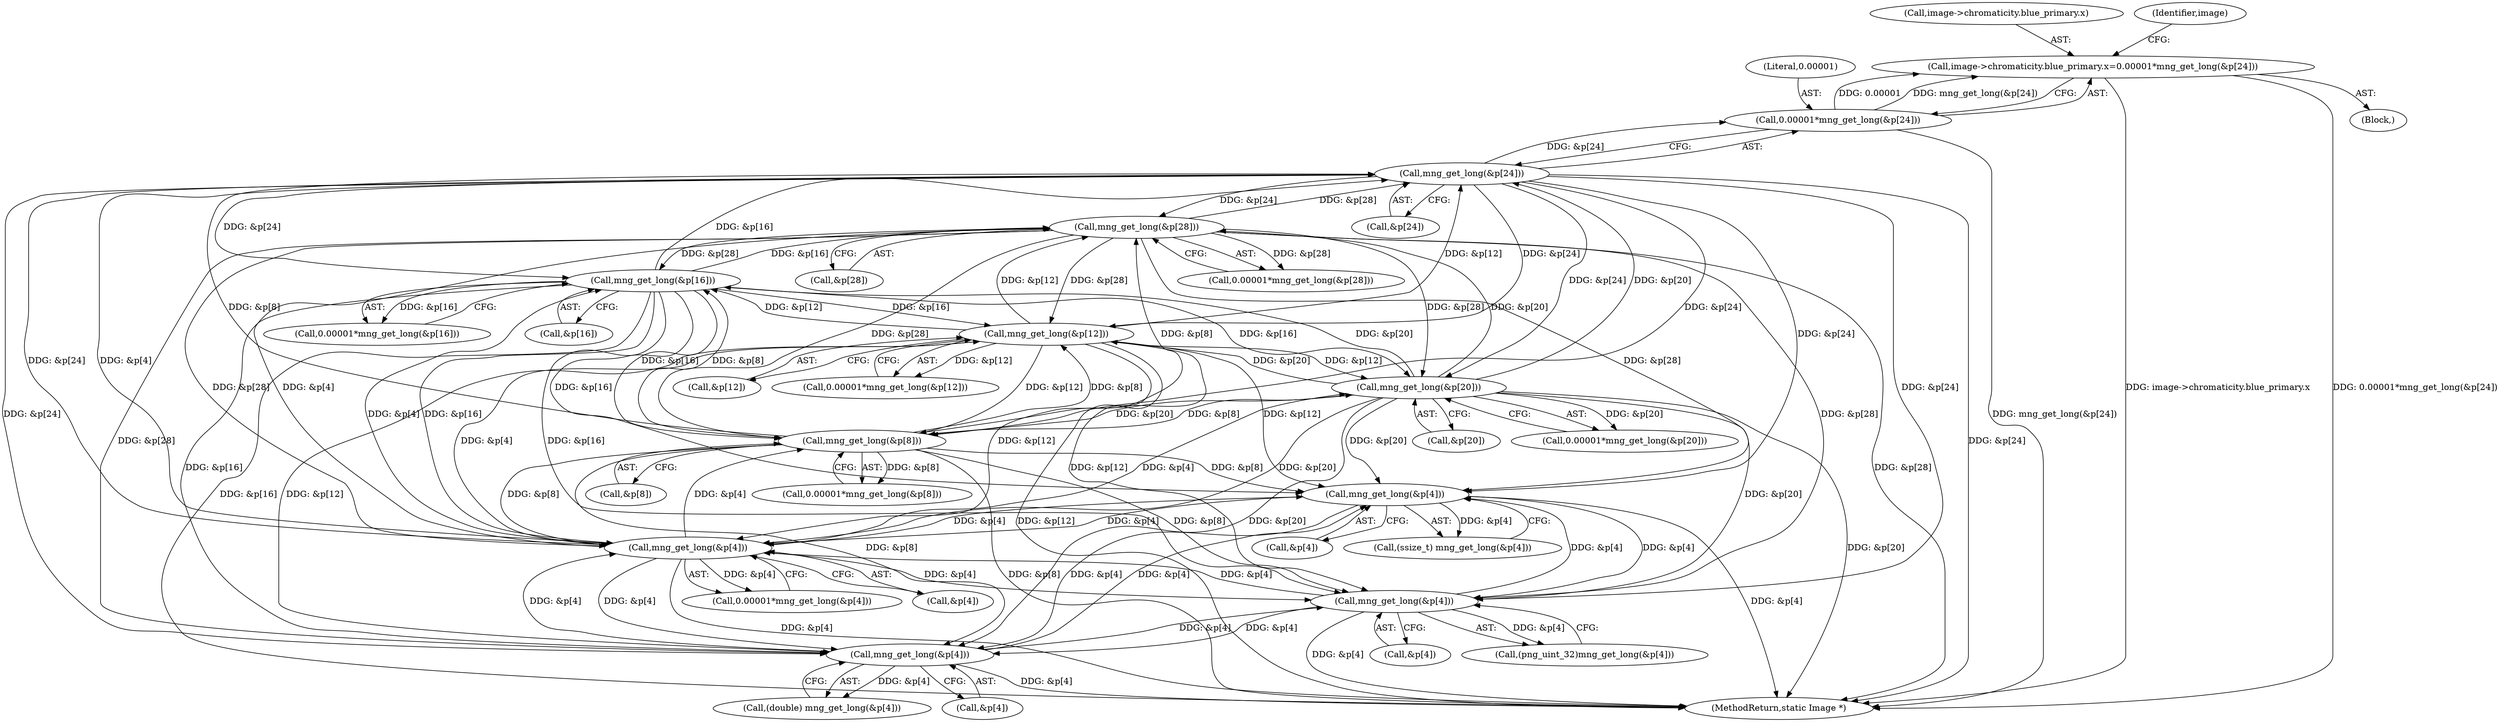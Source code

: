 digraph "0_ImageMagick6_1007b98f8795ad4bea6bc5f68a32d83e982fdae4@pointer" {
"1001362" [label="(Call,image->chromaticity.blue_primary.x=0.00001*mng_get_long(&p[24]))"];
"1001370" [label="(Call,0.00001*mng_get_long(&p[24]))"];
"1001372" [label="(Call,mng_get_long(&p[24]))"];
"1001387" [label="(Call,mng_get_long(&p[28]))"];
"1001342" [label="(Call,mng_get_long(&p[16]))"];
"1001327" [label="(Call,mng_get_long(&p[12]))"];
"1001357" [label="(Call,mng_get_long(&p[20]))"];
"1001297" [label="(Call,mng_get_long(&p[4]))"];
"1001599" [label="(Call,mng_get_long(&p[4]))"];
"1000462" [label="(Call,mng_get_long(&p[4]))"];
"1001537" [label="(Call,mng_get_long(&p[4]))"];
"1001312" [label="(Call,mng_get_long(&p[8]))"];
"1001297" [label="(Call,mng_get_long(&p[4]))"];
"1001385" [label="(Call,0.00001*mng_get_long(&p[28]))"];
"1001312" [label="(Call,mng_get_long(&p[8]))"];
"1002336" [label="(MethodReturn,static Image *)"];
"1001599" [label="(Call,mng_get_long(&p[4]))"];
"1001535" [label="(Call,(ssize_t) mng_get_long(&p[4]))"];
"1001371" [label="(Literal,0.00001)"];
"1001313" [label="(Call,&p[8])"];
"1000463" [label="(Call,&p[4])"];
"1001597" [label="(Call,(double) mng_get_long(&p[4]))"];
"1001363" [label="(Call,image->chromaticity.blue_primary.x)"];
"1001362" [label="(Call,image->chromaticity.blue_primary.x=0.00001*mng_get_long(&p[24]))"];
"1001381" [label="(Identifier,image)"];
"1001343" [label="(Call,&p[16])"];
"1000462" [label="(Call,mng_get_long(&p[4]))"];
"1001387" [label="(Call,mng_get_long(&p[28]))"];
"1001537" [label="(Call,mng_get_long(&p[4]))"];
"1001295" [label="(Call,0.00001*mng_get_long(&p[4]))"];
"1001370" [label="(Call,0.00001*mng_get_long(&p[24]))"];
"1001538" [label="(Call,&p[4])"];
"1001310" [label="(Call,0.00001*mng_get_long(&p[8]))"];
"1001340" [label="(Call,0.00001*mng_get_long(&p[16]))"];
"1001342" [label="(Call,mng_get_long(&p[16]))"];
"1001274" [label="(Block,)"];
"1001357" [label="(Call,mng_get_long(&p[20]))"];
"1001298" [label="(Call,&p[4])"];
"1001328" [label="(Call,&p[12])"];
"1001373" [label="(Call,&p[24])"];
"1001327" [label="(Call,mng_get_long(&p[12]))"];
"1001372" [label="(Call,mng_get_long(&p[24]))"];
"1001388" [label="(Call,&p[28])"];
"1001355" [label="(Call,0.00001*mng_get_long(&p[20]))"];
"1001600" [label="(Call,&p[4])"];
"1001325" [label="(Call,0.00001*mng_get_long(&p[12]))"];
"1000460" [label="(Call,(png_uint_32)mng_get_long(&p[4]))"];
"1001358" [label="(Call,&p[20])"];
"1001362" -> "1001274"  [label="AST: "];
"1001362" -> "1001370"  [label="CFG: "];
"1001363" -> "1001362"  [label="AST: "];
"1001370" -> "1001362"  [label="AST: "];
"1001381" -> "1001362"  [label="CFG: "];
"1001362" -> "1002336"  [label="DDG: image->chromaticity.blue_primary.x"];
"1001362" -> "1002336"  [label="DDG: 0.00001*mng_get_long(&p[24])"];
"1001370" -> "1001362"  [label="DDG: 0.00001"];
"1001370" -> "1001362"  [label="DDG: mng_get_long(&p[24])"];
"1001370" -> "1001372"  [label="CFG: "];
"1001371" -> "1001370"  [label="AST: "];
"1001372" -> "1001370"  [label="AST: "];
"1001370" -> "1002336"  [label="DDG: mng_get_long(&p[24])"];
"1001372" -> "1001370"  [label="DDG: &p[24]"];
"1001372" -> "1001373"  [label="CFG: "];
"1001373" -> "1001372"  [label="AST: "];
"1001372" -> "1002336"  [label="DDG: &p[24]"];
"1001372" -> "1000462"  [label="DDG: &p[24]"];
"1001372" -> "1001297"  [label="DDG: &p[24]"];
"1001372" -> "1001312"  [label="DDG: &p[24]"];
"1001372" -> "1001327"  [label="DDG: &p[24]"];
"1001372" -> "1001342"  [label="DDG: &p[24]"];
"1001372" -> "1001357"  [label="DDG: &p[24]"];
"1001387" -> "1001372"  [label="DDG: &p[28]"];
"1001342" -> "1001372"  [label="DDG: &p[16]"];
"1001327" -> "1001372"  [label="DDG: &p[12]"];
"1001357" -> "1001372"  [label="DDG: &p[20]"];
"1001297" -> "1001372"  [label="DDG: &p[4]"];
"1001312" -> "1001372"  [label="DDG: &p[8]"];
"1001372" -> "1001387"  [label="DDG: &p[24]"];
"1001372" -> "1001537"  [label="DDG: &p[24]"];
"1001372" -> "1001599"  [label="DDG: &p[24]"];
"1001387" -> "1001385"  [label="AST: "];
"1001387" -> "1001388"  [label="CFG: "];
"1001388" -> "1001387"  [label="AST: "];
"1001385" -> "1001387"  [label="CFG: "];
"1001387" -> "1002336"  [label="DDG: &p[28]"];
"1001387" -> "1000462"  [label="DDG: &p[28]"];
"1001387" -> "1001297"  [label="DDG: &p[28]"];
"1001387" -> "1001312"  [label="DDG: &p[28]"];
"1001387" -> "1001327"  [label="DDG: &p[28]"];
"1001387" -> "1001342"  [label="DDG: &p[28]"];
"1001387" -> "1001357"  [label="DDG: &p[28]"];
"1001387" -> "1001385"  [label="DDG: &p[28]"];
"1001342" -> "1001387"  [label="DDG: &p[16]"];
"1001327" -> "1001387"  [label="DDG: &p[12]"];
"1001357" -> "1001387"  [label="DDG: &p[20]"];
"1001297" -> "1001387"  [label="DDG: &p[4]"];
"1001312" -> "1001387"  [label="DDG: &p[8]"];
"1001387" -> "1001537"  [label="DDG: &p[28]"];
"1001387" -> "1001599"  [label="DDG: &p[28]"];
"1001342" -> "1001340"  [label="AST: "];
"1001342" -> "1001343"  [label="CFG: "];
"1001343" -> "1001342"  [label="AST: "];
"1001340" -> "1001342"  [label="CFG: "];
"1001342" -> "1002336"  [label="DDG: &p[16]"];
"1001342" -> "1000462"  [label="DDG: &p[16]"];
"1001342" -> "1001297"  [label="DDG: &p[16]"];
"1001342" -> "1001312"  [label="DDG: &p[16]"];
"1001342" -> "1001327"  [label="DDG: &p[16]"];
"1001342" -> "1001340"  [label="DDG: &p[16]"];
"1001327" -> "1001342"  [label="DDG: &p[12]"];
"1001357" -> "1001342"  [label="DDG: &p[20]"];
"1001297" -> "1001342"  [label="DDG: &p[4]"];
"1001312" -> "1001342"  [label="DDG: &p[8]"];
"1001342" -> "1001357"  [label="DDG: &p[16]"];
"1001342" -> "1001537"  [label="DDG: &p[16]"];
"1001342" -> "1001599"  [label="DDG: &p[16]"];
"1001327" -> "1001325"  [label="AST: "];
"1001327" -> "1001328"  [label="CFG: "];
"1001328" -> "1001327"  [label="AST: "];
"1001325" -> "1001327"  [label="CFG: "];
"1001327" -> "1002336"  [label="DDG: &p[12]"];
"1001327" -> "1000462"  [label="DDG: &p[12]"];
"1001327" -> "1001297"  [label="DDG: &p[12]"];
"1001327" -> "1001312"  [label="DDG: &p[12]"];
"1001327" -> "1001325"  [label="DDG: &p[12]"];
"1001357" -> "1001327"  [label="DDG: &p[20]"];
"1001297" -> "1001327"  [label="DDG: &p[4]"];
"1001312" -> "1001327"  [label="DDG: &p[8]"];
"1001327" -> "1001357"  [label="DDG: &p[12]"];
"1001327" -> "1001537"  [label="DDG: &p[12]"];
"1001327" -> "1001599"  [label="DDG: &p[12]"];
"1001357" -> "1001355"  [label="AST: "];
"1001357" -> "1001358"  [label="CFG: "];
"1001358" -> "1001357"  [label="AST: "];
"1001355" -> "1001357"  [label="CFG: "];
"1001357" -> "1002336"  [label="DDG: &p[20]"];
"1001357" -> "1000462"  [label="DDG: &p[20]"];
"1001357" -> "1001297"  [label="DDG: &p[20]"];
"1001357" -> "1001312"  [label="DDG: &p[20]"];
"1001357" -> "1001355"  [label="DDG: &p[20]"];
"1001297" -> "1001357"  [label="DDG: &p[4]"];
"1001312" -> "1001357"  [label="DDG: &p[8]"];
"1001357" -> "1001537"  [label="DDG: &p[20]"];
"1001357" -> "1001599"  [label="DDG: &p[20]"];
"1001297" -> "1001295"  [label="AST: "];
"1001297" -> "1001298"  [label="CFG: "];
"1001298" -> "1001297"  [label="AST: "];
"1001295" -> "1001297"  [label="CFG: "];
"1001297" -> "1002336"  [label="DDG: &p[4]"];
"1001297" -> "1000462"  [label="DDG: &p[4]"];
"1001297" -> "1001295"  [label="DDG: &p[4]"];
"1001599" -> "1001297"  [label="DDG: &p[4]"];
"1000462" -> "1001297"  [label="DDG: &p[4]"];
"1001537" -> "1001297"  [label="DDG: &p[4]"];
"1001312" -> "1001297"  [label="DDG: &p[8]"];
"1001297" -> "1001312"  [label="DDG: &p[4]"];
"1001297" -> "1001537"  [label="DDG: &p[4]"];
"1001297" -> "1001599"  [label="DDG: &p[4]"];
"1001599" -> "1001597"  [label="AST: "];
"1001599" -> "1001600"  [label="CFG: "];
"1001600" -> "1001599"  [label="AST: "];
"1001597" -> "1001599"  [label="CFG: "];
"1001599" -> "1002336"  [label="DDG: &p[4]"];
"1001599" -> "1000462"  [label="DDG: &p[4]"];
"1001599" -> "1001537"  [label="DDG: &p[4]"];
"1001599" -> "1001597"  [label="DDG: &p[4]"];
"1000462" -> "1001599"  [label="DDG: &p[4]"];
"1001537" -> "1001599"  [label="DDG: &p[4]"];
"1001312" -> "1001599"  [label="DDG: &p[8]"];
"1000462" -> "1000460"  [label="AST: "];
"1000462" -> "1000463"  [label="CFG: "];
"1000463" -> "1000462"  [label="AST: "];
"1000460" -> "1000462"  [label="CFG: "];
"1000462" -> "1002336"  [label="DDG: &p[4]"];
"1000462" -> "1000460"  [label="DDG: &p[4]"];
"1001537" -> "1000462"  [label="DDG: &p[4]"];
"1001312" -> "1000462"  [label="DDG: &p[8]"];
"1000462" -> "1001537"  [label="DDG: &p[4]"];
"1001537" -> "1001535"  [label="AST: "];
"1001537" -> "1001538"  [label="CFG: "];
"1001538" -> "1001537"  [label="AST: "];
"1001535" -> "1001537"  [label="CFG: "];
"1001537" -> "1002336"  [label="DDG: &p[4]"];
"1001537" -> "1001535"  [label="DDG: &p[4]"];
"1001312" -> "1001537"  [label="DDG: &p[8]"];
"1001312" -> "1001310"  [label="AST: "];
"1001312" -> "1001313"  [label="CFG: "];
"1001313" -> "1001312"  [label="AST: "];
"1001310" -> "1001312"  [label="CFG: "];
"1001312" -> "1002336"  [label="DDG: &p[8]"];
"1001312" -> "1001310"  [label="DDG: &p[8]"];
}
